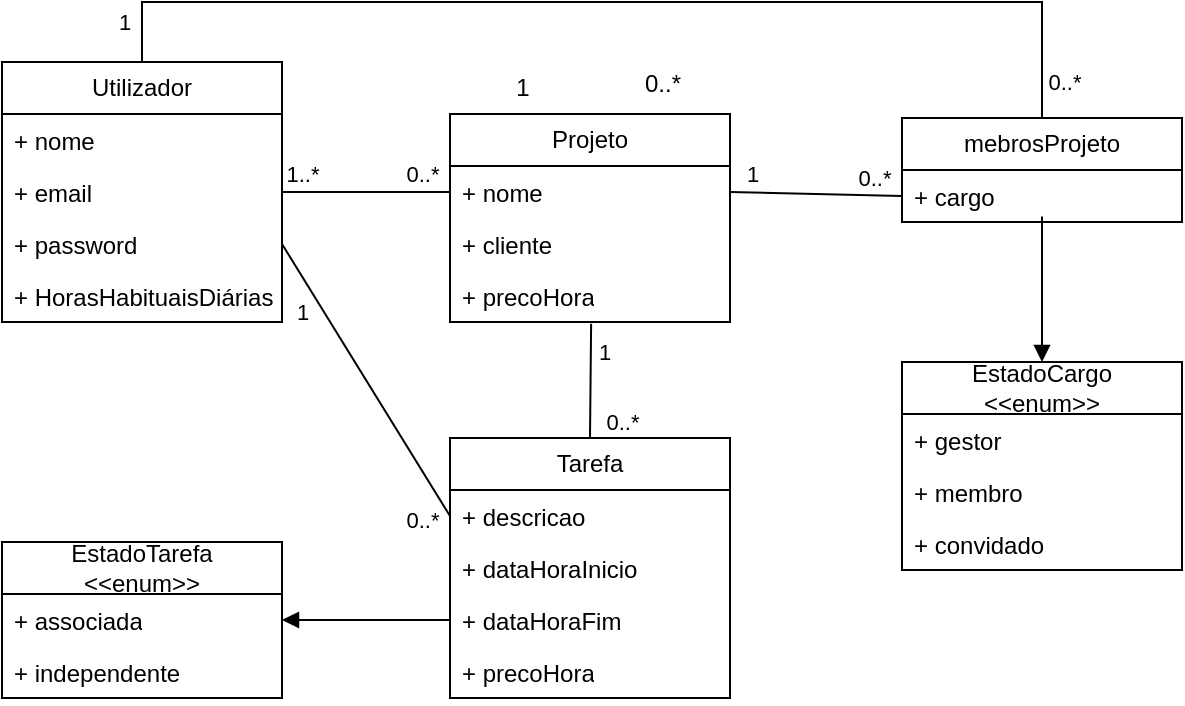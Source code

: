 <mxfile version="25.0.1">
  <diagram name="Página-1" id="3l9O1htGJPsyHYCnH2tZ">
    <mxGraphModel dx="1050" dy="621" grid="1" gridSize="10" guides="1" tooltips="1" connect="1" arrows="1" fold="1" page="1" pageScale="1" pageWidth="827" pageHeight="1169" math="0" shadow="0">
      <root>
        <mxCell id="0" />
        <mxCell id="1" parent="0" />
        <mxCell id="LUOrsydZeKrooT6doSIW-3" value="Utilizador" style="swimlane;fontStyle=0;childLayout=stackLayout;horizontal=1;startSize=26;fillColor=none;horizontalStack=0;resizeParent=1;resizeParentMax=0;resizeLast=0;collapsible=1;marginBottom=0;whiteSpace=wrap;html=1;" parent="1" vertex="1">
          <mxGeometry x="190" y="200" width="140" height="130" as="geometry" />
        </mxCell>
        <mxCell id="LUOrsydZeKrooT6doSIW-5" value="+ nome" style="text;strokeColor=none;fillColor=none;align=left;verticalAlign=top;spacingLeft=4;spacingRight=4;overflow=hidden;rotatable=0;points=[[0,0.5],[1,0.5]];portConstraint=eastwest;whiteSpace=wrap;html=1;" parent="LUOrsydZeKrooT6doSIW-3" vertex="1">
          <mxGeometry y="26" width="140" height="26" as="geometry" />
        </mxCell>
        <mxCell id="LUOrsydZeKrooT6doSIW-6" value="+ email" style="text;strokeColor=none;fillColor=none;align=left;verticalAlign=top;spacingLeft=4;spacingRight=4;overflow=hidden;rotatable=0;points=[[0,0.5],[1,0.5]];portConstraint=eastwest;whiteSpace=wrap;html=1;" parent="LUOrsydZeKrooT6doSIW-3" vertex="1">
          <mxGeometry y="52" width="140" height="26" as="geometry" />
        </mxCell>
        <mxCell id="LUOrsydZeKrooT6doSIW-7" value="+ password" style="text;strokeColor=none;fillColor=none;align=left;verticalAlign=top;spacingLeft=4;spacingRight=4;overflow=hidden;rotatable=0;points=[[0,0.5],[1,0.5]];portConstraint=eastwest;whiteSpace=wrap;html=1;" parent="LUOrsydZeKrooT6doSIW-3" vertex="1">
          <mxGeometry y="78" width="140" height="26" as="geometry" />
        </mxCell>
        <mxCell id="LUOrsydZeKrooT6doSIW-8" value="+ HorasHabituaisDiárias" style="text;strokeColor=none;fillColor=none;align=left;verticalAlign=top;spacingLeft=4;spacingRight=4;overflow=hidden;rotatable=0;points=[[0,0.5],[1,0.5]];portConstraint=eastwest;whiteSpace=wrap;html=1;" parent="LUOrsydZeKrooT6doSIW-3" vertex="1">
          <mxGeometry y="104" width="140" height="26" as="geometry" />
        </mxCell>
        <mxCell id="LUOrsydZeKrooT6doSIW-9" value="Projeto" style="swimlane;fontStyle=0;childLayout=stackLayout;horizontal=1;startSize=26;fillColor=none;horizontalStack=0;resizeParent=1;resizeParentMax=0;resizeLast=0;collapsible=1;marginBottom=0;whiteSpace=wrap;html=1;" parent="1" vertex="1">
          <mxGeometry x="414" y="226" width="140" height="104" as="geometry" />
        </mxCell>
        <mxCell id="LUOrsydZeKrooT6doSIW-11" value="+ nome" style="text;strokeColor=none;fillColor=none;align=left;verticalAlign=top;spacingLeft=4;spacingRight=4;overflow=hidden;rotatable=0;points=[[0,0.5],[1,0.5]];portConstraint=eastwest;whiteSpace=wrap;html=1;" parent="LUOrsydZeKrooT6doSIW-9" vertex="1">
          <mxGeometry y="26" width="140" height="26" as="geometry" />
        </mxCell>
        <mxCell id="LUOrsydZeKrooT6doSIW-12" value="+ cliente" style="text;strokeColor=none;fillColor=none;align=left;verticalAlign=top;spacingLeft=4;spacingRight=4;overflow=hidden;rotatable=0;points=[[0,0.5],[1,0.5]];portConstraint=eastwest;whiteSpace=wrap;html=1;" parent="LUOrsydZeKrooT6doSIW-9" vertex="1">
          <mxGeometry y="52" width="140" height="26" as="geometry" />
        </mxCell>
        <mxCell id="LUOrsydZeKrooT6doSIW-13" value="+ precoHora" style="text;strokeColor=none;fillColor=none;align=left;verticalAlign=top;spacingLeft=4;spacingRight=4;overflow=hidden;rotatable=0;points=[[0,0.5],[1,0.5]];portConstraint=eastwest;whiteSpace=wrap;html=1;" parent="LUOrsydZeKrooT6doSIW-9" vertex="1">
          <mxGeometry y="78" width="140" height="26" as="geometry" />
        </mxCell>
        <mxCell id="LUOrsydZeKrooT6doSIW-14" value="Tarefa" style="swimlane;fontStyle=0;childLayout=stackLayout;horizontal=1;startSize=26;fillColor=none;horizontalStack=0;resizeParent=1;resizeParentMax=0;resizeLast=0;collapsible=1;marginBottom=0;whiteSpace=wrap;html=1;" parent="1" vertex="1">
          <mxGeometry x="414" y="388" width="140" height="130" as="geometry" />
        </mxCell>
        <mxCell id="LUOrsydZeKrooT6doSIW-16" value="+ descricao" style="text;strokeColor=none;fillColor=none;align=left;verticalAlign=top;spacingLeft=4;spacingRight=4;overflow=hidden;rotatable=0;points=[[0,0.5],[1,0.5]];portConstraint=eastwest;whiteSpace=wrap;html=1;" parent="LUOrsydZeKrooT6doSIW-14" vertex="1">
          <mxGeometry y="26" width="140" height="26" as="geometry" />
        </mxCell>
        <mxCell id="LUOrsydZeKrooT6doSIW-17" value="+ dataHoraInicio" style="text;strokeColor=none;fillColor=none;align=left;verticalAlign=top;spacingLeft=4;spacingRight=4;overflow=hidden;rotatable=0;points=[[0,0.5],[1,0.5]];portConstraint=eastwest;whiteSpace=wrap;html=1;" parent="LUOrsydZeKrooT6doSIW-14" vertex="1">
          <mxGeometry y="52" width="140" height="26" as="geometry" />
        </mxCell>
        <mxCell id="LUOrsydZeKrooT6doSIW-18" value="+ dataHoraFim" style="text;strokeColor=none;fillColor=none;align=left;verticalAlign=top;spacingLeft=4;spacingRight=4;overflow=hidden;rotatable=0;points=[[0,0.5],[1,0.5]];portConstraint=eastwest;whiteSpace=wrap;html=1;" parent="LUOrsydZeKrooT6doSIW-14" vertex="1">
          <mxGeometry y="78" width="140" height="26" as="geometry" />
        </mxCell>
        <mxCell id="LUOrsydZeKrooT6doSIW-19" value="+ precoHora" style="text;strokeColor=none;fillColor=none;align=left;verticalAlign=top;spacingLeft=4;spacingRight=4;overflow=hidden;rotatable=0;points=[[0,0.5],[1,0.5]];portConstraint=eastwest;whiteSpace=wrap;html=1;" parent="LUOrsydZeKrooT6doSIW-14" vertex="1">
          <mxGeometry y="104" width="140" height="26" as="geometry" />
        </mxCell>
        <mxCell id="K6zcX9K6sNuJa0DypFoH-11" value="" style="endArrow=none;html=1;rounded=0;exitX=1;exitY=0.5;exitDx=0;exitDy=0;entryX=0;entryY=0.5;entryDx=0;entryDy=0;" parent="1" source="LUOrsydZeKrooT6doSIW-6" target="LUOrsydZeKrooT6doSIW-11" edge="1">
          <mxGeometry relative="1" as="geometry">
            <mxPoint x="220" y="320" as="sourcePoint" />
            <mxPoint x="380" y="320" as="targetPoint" />
          </mxGeometry>
        </mxCell>
        <mxCell id="K6zcX9K6sNuJa0DypFoH-14" value="1..*" style="edgeLabel;html=1;align=center;verticalAlign=middle;resizable=0;points=[];" parent="K6zcX9K6sNuJa0DypFoH-11" vertex="1" connectable="0">
          <mxGeometry x="-0.761" y="-1" relative="1" as="geometry">
            <mxPoint y="-10" as="offset" />
          </mxGeometry>
        </mxCell>
        <mxCell id="K6zcX9K6sNuJa0DypFoH-15" value="0..*" style="edgeLabel;html=1;align=center;verticalAlign=middle;resizable=0;points=[];" parent="K6zcX9K6sNuJa0DypFoH-11" vertex="1" connectable="0">
          <mxGeometry x="0.659" relative="1" as="geometry">
            <mxPoint y="-9" as="offset" />
          </mxGeometry>
        </mxCell>
        <mxCell id="K6zcX9K6sNuJa0DypFoH-16" value="" style="endArrow=none;html=1;rounded=0;exitX=1;exitY=0.5;exitDx=0;exitDy=0;entryX=0;entryY=0.5;entryDx=0;entryDy=0;" parent="1" source="LUOrsydZeKrooT6doSIW-7" target="LUOrsydZeKrooT6doSIW-16" edge="1">
          <mxGeometry relative="1" as="geometry">
            <mxPoint x="340" y="189" as="sourcePoint" />
            <mxPoint x="424" y="189" as="targetPoint" />
          </mxGeometry>
        </mxCell>
        <mxCell id="K6zcX9K6sNuJa0DypFoH-17" value="1" style="edgeLabel;html=1;align=center;verticalAlign=middle;resizable=0;points=[];" parent="K6zcX9K6sNuJa0DypFoH-16" vertex="1" connectable="0">
          <mxGeometry x="-0.761" y="-1" relative="1" as="geometry">
            <mxPoint x="1" y="17" as="offset" />
          </mxGeometry>
        </mxCell>
        <mxCell id="K6zcX9K6sNuJa0DypFoH-18" value="0..*" style="edgeLabel;html=1;align=center;verticalAlign=middle;resizable=0;points=[];" parent="K6zcX9K6sNuJa0DypFoH-16" vertex="1" connectable="0">
          <mxGeometry x="0.659" relative="1" as="geometry">
            <mxPoint y="25" as="offset" />
          </mxGeometry>
        </mxCell>
        <mxCell id="K6zcX9K6sNuJa0DypFoH-19" value="" style="endArrow=none;html=1;rounded=0;exitX=0.504;exitY=1.033;exitDx=0;exitDy=0;entryX=0.5;entryY=0;entryDx=0;entryDy=0;exitPerimeter=0;" parent="1" source="LUOrsydZeKrooT6doSIW-13" target="LUOrsydZeKrooT6doSIW-14" edge="1">
          <mxGeometry relative="1" as="geometry">
            <mxPoint x="340" y="215" as="sourcePoint" />
            <mxPoint x="424" y="359" as="targetPoint" />
          </mxGeometry>
        </mxCell>
        <mxCell id="K6zcX9K6sNuJa0DypFoH-20" value="1" style="edgeLabel;html=1;align=center;verticalAlign=middle;resizable=0;points=[];" parent="K6zcX9K6sNuJa0DypFoH-19" vertex="1" connectable="0">
          <mxGeometry x="-0.761" y="-1" relative="1" as="geometry">
            <mxPoint x="7" y="7" as="offset" />
          </mxGeometry>
        </mxCell>
        <mxCell id="K6zcX9K6sNuJa0DypFoH-21" value="0..*" style="edgeLabel;html=1;align=center;verticalAlign=middle;resizable=0;points=[];" parent="K6zcX9K6sNuJa0DypFoH-19" vertex="1" connectable="0">
          <mxGeometry x="0.659" relative="1" as="geometry">
            <mxPoint x="16" y="1" as="offset" />
          </mxGeometry>
        </mxCell>
        <mxCell id="K6zcX9K6sNuJa0DypFoH-34" value="1" style="text;html=1;align=center;verticalAlign=middle;resizable=0;points=[];autosize=1;strokeColor=none;fillColor=none;" parent="1" vertex="1">
          <mxGeometry x="435" y="198" width="30" height="30" as="geometry" />
        </mxCell>
        <mxCell id="BJjvSBYo8w7ckG1rMGJu-12" value="0..*" style="text;html=1;align=center;verticalAlign=middle;resizable=0;points=[];autosize=1;strokeColor=none;fillColor=none;" parent="1" vertex="1">
          <mxGeometry x="500" y="196" width="40" height="30" as="geometry" />
        </mxCell>
        <mxCell id="BJjvSBYo8w7ckG1rMGJu-13" value="mebrosProjeto" style="swimlane;fontStyle=0;childLayout=stackLayout;horizontal=1;startSize=26;fillColor=none;horizontalStack=0;resizeParent=1;resizeParentMax=0;resizeLast=0;collapsible=1;marginBottom=0;whiteSpace=wrap;html=1;" parent="1" vertex="1">
          <mxGeometry x="640" y="228" width="140" height="52" as="geometry" />
        </mxCell>
        <mxCell id="BJjvSBYo8w7ckG1rMGJu-15" value="+ cargo" style="text;strokeColor=none;fillColor=none;align=left;verticalAlign=top;spacingLeft=4;spacingRight=4;overflow=hidden;rotatable=0;points=[[0,0.5],[1,0.5]];portConstraint=eastwest;whiteSpace=wrap;html=1;" parent="BJjvSBYo8w7ckG1rMGJu-13" vertex="1">
          <mxGeometry y="26" width="140" height="26" as="geometry" />
        </mxCell>
        <mxCell id="BJjvSBYo8w7ckG1rMGJu-17" value="EstadoCargo&lt;div&gt;&amp;lt;&amp;lt;enum&amp;gt;&amp;gt;&lt;/div&gt;" style="swimlane;fontStyle=0;childLayout=stackLayout;horizontal=1;startSize=26;fillColor=none;horizontalStack=0;resizeParent=1;resizeParentMax=0;resizeLast=0;collapsible=1;marginBottom=0;whiteSpace=wrap;html=1;" parent="1" vertex="1">
          <mxGeometry x="640" y="350" width="140" height="104" as="geometry" />
        </mxCell>
        <mxCell id="BJjvSBYo8w7ckG1rMGJu-18" value="+ gestor" style="text;strokeColor=none;fillColor=none;align=left;verticalAlign=top;spacingLeft=4;spacingRight=4;overflow=hidden;rotatable=0;points=[[0,0.5],[1,0.5]];portConstraint=eastwest;whiteSpace=wrap;html=1;" parent="BJjvSBYo8w7ckG1rMGJu-17" vertex="1">
          <mxGeometry y="26" width="140" height="26" as="geometry" />
        </mxCell>
        <mxCell id="BJjvSBYo8w7ckG1rMGJu-19" value="+ membro" style="text;strokeColor=none;fillColor=none;align=left;verticalAlign=top;spacingLeft=4;spacingRight=4;overflow=hidden;rotatable=0;points=[[0,0.5],[1,0.5]];portConstraint=eastwest;whiteSpace=wrap;html=1;" parent="BJjvSBYo8w7ckG1rMGJu-17" vertex="1">
          <mxGeometry y="52" width="140" height="26" as="geometry" />
        </mxCell>
        <mxCell id="ZfaWN_k5MmABqzr-fIPP-1" value="+ convidado" style="text;strokeColor=none;fillColor=none;align=left;verticalAlign=top;spacingLeft=4;spacingRight=4;overflow=hidden;rotatable=0;points=[[0,0.5],[1,0.5]];portConstraint=eastwest;whiteSpace=wrap;html=1;" vertex="1" parent="BJjvSBYo8w7ckG1rMGJu-17">
          <mxGeometry y="78" width="140" height="26" as="geometry" />
        </mxCell>
        <mxCell id="BJjvSBYo8w7ckG1rMGJu-20" value="" style="endArrow=block;html=1;rounded=0;exitX=0.5;exitY=0.892;exitDx=0;exitDy=0;exitPerimeter=0;entryX=0.5;entryY=0;entryDx=0;entryDy=0;endFill=1;" parent="1" source="BJjvSBYo8w7ckG1rMGJu-15" target="BJjvSBYo8w7ckG1rMGJu-17" edge="1">
          <mxGeometry relative="1" as="geometry">
            <mxPoint x="700" y="320" as="sourcePoint" />
            <mxPoint x="860" y="320" as="targetPoint" />
          </mxGeometry>
        </mxCell>
        <mxCell id="BJjvSBYo8w7ckG1rMGJu-21" value="EstadoTarefa&lt;div&gt;&amp;lt;&amp;lt;enum&amp;gt;&amp;gt;&lt;/div&gt;" style="swimlane;fontStyle=0;childLayout=stackLayout;horizontal=1;startSize=26;fillColor=none;horizontalStack=0;resizeParent=1;resizeParentMax=0;resizeLast=0;collapsible=1;marginBottom=0;whiteSpace=wrap;html=1;" parent="1" vertex="1">
          <mxGeometry x="190" y="440" width="140" height="78" as="geometry" />
        </mxCell>
        <mxCell id="BJjvSBYo8w7ckG1rMGJu-22" value="+ associada" style="text;strokeColor=none;fillColor=none;align=left;verticalAlign=top;spacingLeft=4;spacingRight=4;overflow=hidden;rotatable=0;points=[[0,0.5],[1,0.5]];portConstraint=eastwest;whiteSpace=wrap;html=1;" parent="BJjvSBYo8w7ckG1rMGJu-21" vertex="1">
          <mxGeometry y="26" width="140" height="26" as="geometry" />
        </mxCell>
        <mxCell id="BJjvSBYo8w7ckG1rMGJu-23" value="+ independente" style="text;strokeColor=none;fillColor=none;align=left;verticalAlign=top;spacingLeft=4;spacingRight=4;overflow=hidden;rotatable=0;points=[[0,0.5],[1,0.5]];portConstraint=eastwest;whiteSpace=wrap;html=1;" parent="BJjvSBYo8w7ckG1rMGJu-21" vertex="1">
          <mxGeometry y="52" width="140" height="26" as="geometry" />
        </mxCell>
        <mxCell id="BJjvSBYo8w7ckG1rMGJu-24" value="" style="endArrow=block;html=1;rounded=0;exitX=0;exitY=0.5;exitDx=0;exitDy=0;entryX=1;entryY=0.5;entryDx=0;entryDy=0;endFill=1;" parent="1" source="LUOrsydZeKrooT6doSIW-18" target="BJjvSBYo8w7ckG1rMGJu-22" edge="1">
          <mxGeometry relative="1" as="geometry">
            <mxPoint x="720" y="313" as="sourcePoint" />
            <mxPoint x="720" y="360" as="targetPoint" />
          </mxGeometry>
        </mxCell>
        <mxCell id="BJjvSBYo8w7ckG1rMGJu-25" value="" style="endArrow=none;html=1;rounded=0;exitX=1;exitY=0.5;exitDx=0;exitDy=0;entryX=0;entryY=0.5;entryDx=0;entryDy=0;" parent="1" source="LUOrsydZeKrooT6doSIW-11" edge="1">
          <mxGeometry relative="1" as="geometry">
            <mxPoint x="340" y="275" as="sourcePoint" />
            <mxPoint x="640" y="267" as="targetPoint" />
          </mxGeometry>
        </mxCell>
        <mxCell id="BJjvSBYo8w7ckG1rMGJu-26" value="1" style="edgeLabel;html=1;align=center;verticalAlign=middle;resizable=0;points=[];" parent="BJjvSBYo8w7ckG1rMGJu-25" vertex="1" connectable="0">
          <mxGeometry x="-0.761" y="-1" relative="1" as="geometry">
            <mxPoint y="-10" as="offset" />
          </mxGeometry>
        </mxCell>
        <mxCell id="BJjvSBYo8w7ckG1rMGJu-27" value="0..*" style="edgeLabel;html=1;align=center;verticalAlign=middle;resizable=0;points=[];" parent="BJjvSBYo8w7ckG1rMGJu-25" vertex="1" connectable="0">
          <mxGeometry x="0.659" relative="1" as="geometry">
            <mxPoint y="-9" as="offset" />
          </mxGeometry>
        </mxCell>
        <mxCell id="BJjvSBYo8w7ckG1rMGJu-28" value="" style="endArrow=none;html=1;rounded=0;exitX=0.5;exitY=0;exitDx=0;exitDy=0;entryX=0.5;entryY=0;entryDx=0;entryDy=0;edgeStyle=orthogonalEdgeStyle;" parent="1" source="LUOrsydZeKrooT6doSIW-3" target="BJjvSBYo8w7ckG1rMGJu-13" edge="1">
          <mxGeometry relative="1" as="geometry">
            <mxPoint x="564" y="275" as="sourcePoint" />
            <mxPoint x="650" y="277" as="targetPoint" />
            <Array as="points">
              <mxPoint x="260" y="170" />
              <mxPoint x="710" y="170" />
            </Array>
          </mxGeometry>
        </mxCell>
        <mxCell id="BJjvSBYo8w7ckG1rMGJu-29" value="1" style="edgeLabel;html=1;align=center;verticalAlign=middle;resizable=0;points=[];" parent="BJjvSBYo8w7ckG1rMGJu-28" vertex="1" connectable="0">
          <mxGeometry x="-0.761" y="-1" relative="1" as="geometry">
            <mxPoint x="-44" y="9" as="offset" />
          </mxGeometry>
        </mxCell>
        <mxCell id="BJjvSBYo8w7ckG1rMGJu-30" value="0..*" style="edgeLabel;html=1;align=center;verticalAlign=middle;resizable=0;points=[];" parent="BJjvSBYo8w7ckG1rMGJu-28" vertex="1" connectable="0">
          <mxGeometry x="0.659" relative="1" as="geometry">
            <mxPoint x="44" y="40" as="offset" />
          </mxGeometry>
        </mxCell>
      </root>
    </mxGraphModel>
  </diagram>
</mxfile>
